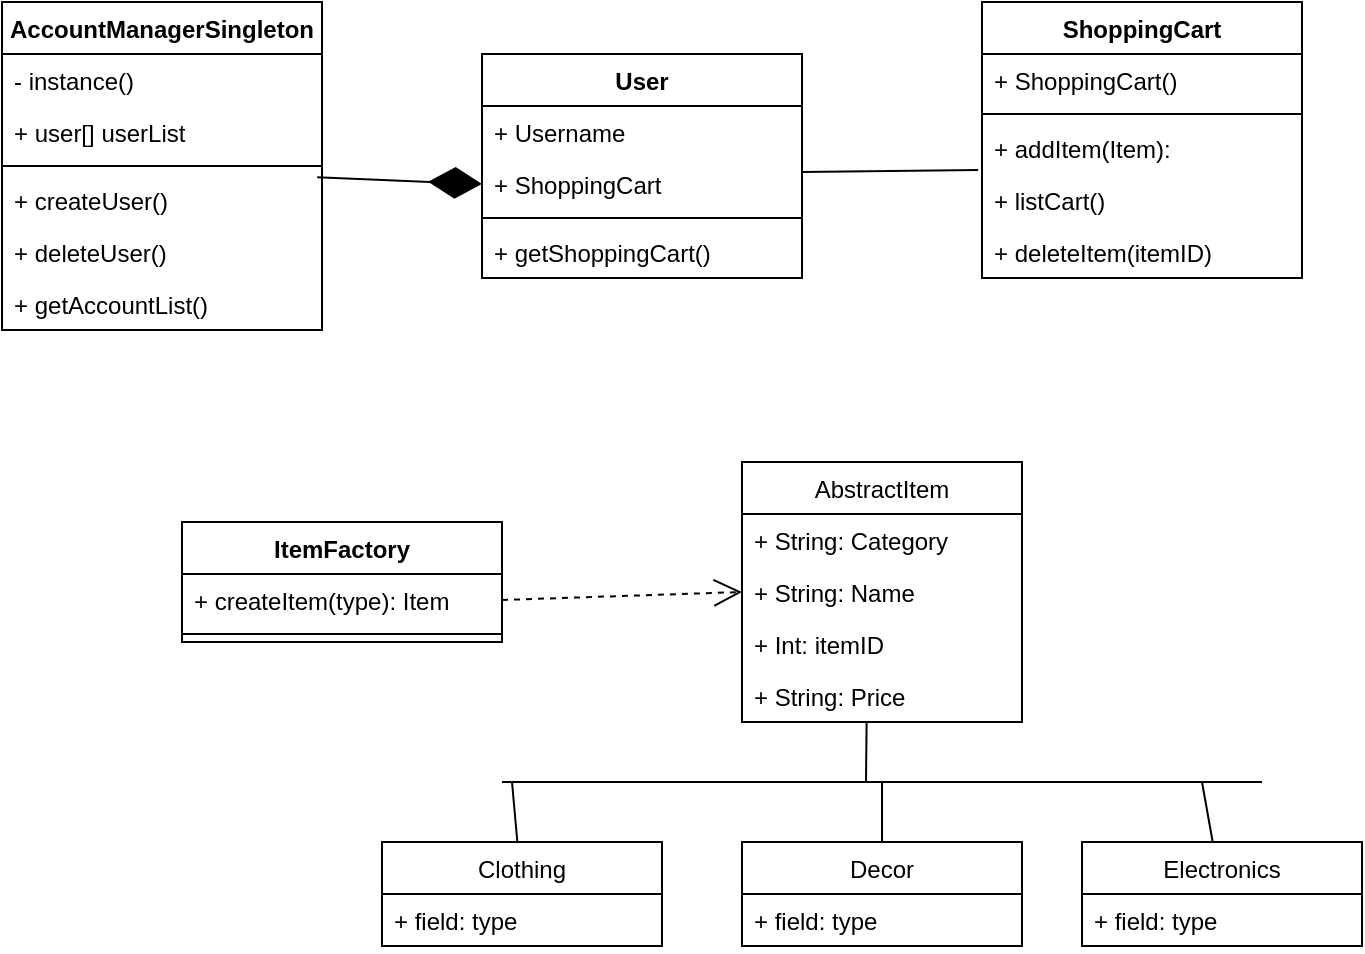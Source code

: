 <mxfile version="13.6.9" type="device"><diagram id="Yf25XbdPwTIY5lXAREQd" name="Page-1"><mxGraphModel dx="1186" dy="676" grid="1" gridSize="10" guides="1" tooltips="1" connect="1" arrows="1" fold="1" page="1" pageScale="1" pageWidth="850" pageHeight="1100" math="0" shadow="0"><root><mxCell id="0"/><mxCell id="1" parent="0"/><mxCell id="TLuwleG1_msLRQkjN-d9-16" value="" style="endArrow=open;endSize=12;dashed=1;html=1;exitX=1;exitY=0.5;exitDx=0;exitDy=0;entryX=0;entryY=0.5;entryDx=0;entryDy=0;" parent="1" source="TLuwleG1_msLRQkjN-d9-9" target="TLuwleG1_msLRQkjN-d9-14" edge="1"><mxGeometry width="160" relative="1" as="geometry"><mxPoint x="380" y="255" as="sourcePoint"/><mxPoint x="540" y="255" as="targetPoint"/></mxGeometry></mxCell><mxCell id="TLuwleG1_msLRQkjN-d9-17" value="Clothing" style="swimlane;fontStyle=0;childLayout=stackLayout;horizontal=1;startSize=26;fillColor=none;horizontalStack=0;resizeParent=1;resizeParentMax=0;resizeLast=0;collapsible=1;marginBottom=0;" parent="1" vertex="1"><mxGeometry x="320" y="470" width="140" height="52" as="geometry"/></mxCell><mxCell id="TLuwleG1_msLRQkjN-d9-18" value="+ field: type" style="text;strokeColor=none;fillColor=none;align=left;verticalAlign=top;spacingLeft=4;spacingRight=4;overflow=hidden;rotatable=0;points=[[0,0.5],[1,0.5]];portConstraint=eastwest;" parent="TLuwleG1_msLRQkjN-d9-17" vertex="1"><mxGeometry y="26" width="140" height="26" as="geometry"/></mxCell><mxCell id="TLuwleG1_msLRQkjN-d9-21" value="Decor" style="swimlane;fontStyle=0;childLayout=stackLayout;horizontal=1;startSize=26;fillColor=none;horizontalStack=0;resizeParent=1;resizeParentMax=0;resizeLast=0;collapsible=1;marginBottom=0;" parent="1" vertex="1"><mxGeometry x="500" y="470" width="140" height="52" as="geometry"/></mxCell><mxCell id="TLuwleG1_msLRQkjN-d9-22" value="+ field: type" style="text;strokeColor=none;fillColor=none;align=left;verticalAlign=top;spacingLeft=4;spacingRight=4;overflow=hidden;rotatable=0;points=[[0,0.5],[1,0.5]];portConstraint=eastwest;" parent="TLuwleG1_msLRQkjN-d9-21" vertex="1"><mxGeometry y="26" width="140" height="26" as="geometry"/></mxCell><mxCell id="TLuwleG1_msLRQkjN-d9-23" value="Electronics" style="swimlane;fontStyle=0;childLayout=stackLayout;horizontal=1;startSize=26;fillColor=none;horizontalStack=0;resizeParent=1;resizeParentMax=0;resizeLast=0;collapsible=1;marginBottom=0;" parent="1" vertex="1"><mxGeometry x="670" y="470" width="140" height="52" as="geometry"/></mxCell><mxCell id="TLuwleG1_msLRQkjN-d9-24" value="+ field: type" style="text;strokeColor=none;fillColor=none;align=left;verticalAlign=top;spacingLeft=4;spacingRight=4;overflow=hidden;rotatable=0;points=[[0,0.5],[1,0.5]];portConstraint=eastwest;" parent="TLuwleG1_msLRQkjN-d9-23" vertex="1"><mxGeometry y="26" width="140" height="26" as="geometry"/></mxCell><mxCell id="TLuwleG1_msLRQkjN-d9-25" value="" style="endArrow=none;html=1;" parent="1" edge="1"><mxGeometry width="50" height="50" relative="1" as="geometry"><mxPoint x="380" y="440" as="sourcePoint"/><mxPoint x="760" y="440" as="targetPoint"/></mxGeometry></mxCell><mxCell id="TLuwleG1_msLRQkjN-d9-26" value="" style="endArrow=none;html=1;" parent="1" source="TLuwleG1_msLRQkjN-d9-17" edge="1"><mxGeometry width="50" height="50" relative="1" as="geometry"><mxPoint x="230" y="580" as="sourcePoint"/><mxPoint x="385" y="440" as="targetPoint"/></mxGeometry></mxCell><mxCell id="TLuwleG1_msLRQkjN-d9-27" value="" style="endArrow=none;html=1;exitX=0.5;exitY=0;exitDx=0;exitDy=0;" parent="1" source="TLuwleG1_msLRQkjN-d9-21" edge="1"><mxGeometry width="50" height="50" relative="1" as="geometry"><mxPoint x="397.679" y="480" as="sourcePoint"/><mxPoint x="570" y="440" as="targetPoint"/></mxGeometry></mxCell><mxCell id="TLuwleG1_msLRQkjN-d9-28" value="" style="endArrow=none;html=1;" parent="1" source="TLuwleG1_msLRQkjN-d9-23" edge="1"><mxGeometry width="50" height="50" relative="1" as="geometry"><mxPoint x="407.679" y="490" as="sourcePoint"/><mxPoint x="730" y="440" as="targetPoint"/></mxGeometry></mxCell><mxCell id="TLuwleG1_msLRQkjN-d9-29" value="" style="endArrow=none;html=1;entryX=0.445;entryY=1.005;entryDx=0;entryDy=0;entryPerimeter=0;" parent="1" target="TLuwleG1_msLRQkjN-d9-15" edge="1"><mxGeometry width="50" height="50" relative="1" as="geometry"><mxPoint x="562" y="440" as="sourcePoint"/><mxPoint x="415" y="470" as="targetPoint"/></mxGeometry></mxCell><mxCell id="TLuwleG1_msLRQkjN-d9-12" value="AbstractItem" style="swimlane;fontStyle=0;childLayout=stackLayout;horizontal=1;startSize=26;fillColor=none;horizontalStack=0;resizeParent=1;resizeParentMax=0;resizeLast=0;collapsible=1;marginBottom=0;" parent="1" vertex="1"><mxGeometry x="500" y="280" width="140" height="130" as="geometry"/></mxCell><mxCell id="TLuwleG1_msLRQkjN-d9-13" value="+ String: Category" style="text;strokeColor=none;fillColor=none;align=left;verticalAlign=top;spacingLeft=4;spacingRight=4;overflow=hidden;rotatable=0;points=[[0,0.5],[1,0.5]];portConstraint=eastwest;" parent="TLuwleG1_msLRQkjN-d9-12" vertex="1"><mxGeometry y="26" width="140" height="26" as="geometry"/></mxCell><mxCell id="TLuwleG1_msLRQkjN-d9-14" value="+ String: Name" style="text;strokeColor=none;fillColor=none;align=left;verticalAlign=top;spacingLeft=4;spacingRight=4;overflow=hidden;rotatable=0;points=[[0,0.5],[1,0.5]];portConstraint=eastwest;" parent="TLuwleG1_msLRQkjN-d9-12" vertex="1"><mxGeometry y="52" width="140" height="26" as="geometry"/></mxCell><mxCell id="TLuwleG1_msLRQkjN-d9-33" value="+ Int: itemID" style="text;strokeColor=none;fillColor=none;align=left;verticalAlign=top;spacingLeft=4;spacingRight=4;overflow=hidden;rotatable=0;points=[[0,0.5],[1,0.5]];portConstraint=eastwest;" parent="TLuwleG1_msLRQkjN-d9-12" vertex="1"><mxGeometry y="78" width="140" height="26" as="geometry"/></mxCell><mxCell id="TLuwleG1_msLRQkjN-d9-15" value="+ String: Price" style="text;strokeColor=none;fillColor=none;align=left;verticalAlign=top;spacingLeft=4;spacingRight=4;overflow=hidden;rotatable=0;points=[[0,0.5],[1,0.5]];portConstraint=eastwest;" parent="TLuwleG1_msLRQkjN-d9-12" vertex="1"><mxGeometry y="104" width="140" height="26" as="geometry"/></mxCell><mxCell id="TLuwleG1_msLRQkjN-d9-8" value="ItemFactory" style="swimlane;fontStyle=1;align=center;verticalAlign=top;childLayout=stackLayout;horizontal=1;startSize=26;horizontalStack=0;resizeParent=1;resizeParentMax=0;resizeLast=0;collapsible=1;marginBottom=0;" parent="1" vertex="1"><mxGeometry x="220" y="310" width="160" height="60" as="geometry"/></mxCell><mxCell id="TLuwleG1_msLRQkjN-d9-9" value="+ createItem(type): Item" style="text;strokeColor=none;fillColor=none;align=left;verticalAlign=top;spacingLeft=4;spacingRight=4;overflow=hidden;rotatable=0;points=[[0,0.5],[1,0.5]];portConstraint=eastwest;" parent="TLuwleG1_msLRQkjN-d9-8" vertex="1"><mxGeometry y="26" width="160" height="26" as="geometry"/></mxCell><mxCell id="TLuwleG1_msLRQkjN-d9-10" value="" style="line;strokeWidth=1;fillColor=none;align=left;verticalAlign=middle;spacingTop=-1;spacingLeft=3;spacingRight=3;rotatable=0;labelPosition=right;points=[];portConstraint=eastwest;" parent="TLuwleG1_msLRQkjN-d9-8" vertex="1"><mxGeometry y="52" width="160" height="8" as="geometry"/></mxCell><mxCell id="Ct6D7t0dUEGG3D13MPhE-1" value="" style="endArrow=diamondThin;endFill=1;endSize=24;html=1;entryX=0;entryY=0.5;entryDx=0;entryDy=0;exitX=0.985;exitY=0.064;exitDx=0;exitDy=0;exitPerimeter=0;" edge="1" parent="1" source="Ct6D7t0dUEGG3D13MPhE-12" target="Ct6D7t0dUEGG3D13MPhE-4"><mxGeometry width="160" relative="1" as="geometry"><mxPoint x="340" y="145" as="sourcePoint"/><mxPoint x="500" y="145" as="targetPoint"/></mxGeometry></mxCell><mxCell id="Ct6D7t0dUEGG3D13MPhE-8" value="AccountManagerSingleton" style="swimlane;fontStyle=1;align=center;verticalAlign=top;childLayout=stackLayout;horizontal=1;startSize=26;horizontalStack=0;resizeParent=1;resizeParentMax=0;resizeLast=0;collapsible=1;marginBottom=0;" vertex="1" parent="1"><mxGeometry x="130" y="50" width="160" height="164" as="geometry"/></mxCell><mxCell id="Ct6D7t0dUEGG3D13MPhE-9" value="- instance()" style="text;strokeColor=none;fillColor=none;align=left;verticalAlign=top;spacingLeft=4;spacingRight=4;overflow=hidden;rotatable=0;points=[[0,0.5],[1,0.5]];portConstraint=eastwest;" vertex="1" parent="Ct6D7t0dUEGG3D13MPhE-8"><mxGeometry y="26" width="160" height="26" as="geometry"/></mxCell><mxCell id="Ct6D7t0dUEGG3D13MPhE-10" value="+ user[] userList" style="text;strokeColor=none;fillColor=none;align=left;verticalAlign=top;spacingLeft=4;spacingRight=4;overflow=hidden;rotatable=0;points=[[0,0.5],[1,0.5]];portConstraint=eastwest;" vertex="1" parent="Ct6D7t0dUEGG3D13MPhE-8"><mxGeometry y="52" width="160" height="26" as="geometry"/></mxCell><mxCell id="Ct6D7t0dUEGG3D13MPhE-11" value="" style="line;strokeWidth=1;fillColor=none;align=left;verticalAlign=middle;spacingTop=-1;spacingLeft=3;spacingRight=3;rotatable=0;labelPosition=right;points=[];portConstraint=eastwest;" vertex="1" parent="Ct6D7t0dUEGG3D13MPhE-8"><mxGeometry y="78" width="160" height="8" as="geometry"/></mxCell><mxCell id="Ct6D7t0dUEGG3D13MPhE-12" value="+ createUser()" style="text;strokeColor=none;fillColor=none;align=left;verticalAlign=top;spacingLeft=4;spacingRight=4;overflow=hidden;rotatable=0;points=[[0,0.5],[1,0.5]];portConstraint=eastwest;" vertex="1" parent="Ct6D7t0dUEGG3D13MPhE-8"><mxGeometry y="86" width="160" height="26" as="geometry"/></mxCell><mxCell id="Ct6D7t0dUEGG3D13MPhE-13" value="+ deleteUser()" style="text;strokeColor=none;fillColor=none;align=left;verticalAlign=top;spacingLeft=4;spacingRight=4;overflow=hidden;rotatable=0;points=[[0,0.5],[1,0.5]];portConstraint=eastwest;" vertex="1" parent="Ct6D7t0dUEGG3D13MPhE-8"><mxGeometry y="112" width="160" height="26" as="geometry"/></mxCell><mxCell id="Ct6D7t0dUEGG3D13MPhE-14" value="+ getAccountList()" style="text;strokeColor=none;fillColor=none;align=left;verticalAlign=top;spacingLeft=4;spacingRight=4;overflow=hidden;rotatable=0;points=[[0,0.5],[1,0.5]];portConstraint=eastwest;" vertex="1" parent="Ct6D7t0dUEGG3D13MPhE-8"><mxGeometry y="138" width="160" height="26" as="geometry"/></mxCell><mxCell id="Ct6D7t0dUEGG3D13MPhE-2" value="User" style="swimlane;fontStyle=1;align=center;verticalAlign=top;childLayout=stackLayout;horizontal=1;startSize=26;horizontalStack=0;resizeParent=1;resizeParentMax=0;resizeLast=0;collapsible=1;marginBottom=0;" vertex="1" parent="1"><mxGeometry x="370" y="76" width="160" height="112" as="geometry"/></mxCell><mxCell id="Ct6D7t0dUEGG3D13MPhE-3" value="+ Username" style="text;strokeColor=none;fillColor=none;align=left;verticalAlign=top;spacingLeft=4;spacingRight=4;overflow=hidden;rotatable=0;points=[[0,0.5],[1,0.5]];portConstraint=eastwest;" vertex="1" parent="Ct6D7t0dUEGG3D13MPhE-2"><mxGeometry y="26" width="160" height="26" as="geometry"/></mxCell><mxCell id="Ct6D7t0dUEGG3D13MPhE-4" value="+ ShoppingCart" style="text;strokeColor=none;fillColor=none;align=left;verticalAlign=top;spacingLeft=4;spacingRight=4;overflow=hidden;rotatable=0;points=[[0,0.5],[1,0.5]];portConstraint=eastwest;" vertex="1" parent="Ct6D7t0dUEGG3D13MPhE-2"><mxGeometry y="52" width="160" height="26" as="geometry"/></mxCell><mxCell id="Ct6D7t0dUEGG3D13MPhE-5" value="" style="line;strokeWidth=1;fillColor=none;align=left;verticalAlign=middle;spacingTop=-1;spacingLeft=3;spacingRight=3;rotatable=0;labelPosition=right;points=[];portConstraint=eastwest;" vertex="1" parent="Ct6D7t0dUEGG3D13MPhE-2"><mxGeometry y="78" width="160" height="8" as="geometry"/></mxCell><mxCell id="Ct6D7t0dUEGG3D13MPhE-7" value="+ getShoppingCart()" style="text;strokeColor=none;fillColor=none;align=left;verticalAlign=top;spacingLeft=4;spacingRight=4;overflow=hidden;rotatable=0;points=[[0,0.5],[1,0.5]];portConstraint=eastwest;" vertex="1" parent="Ct6D7t0dUEGG3D13MPhE-2"><mxGeometry y="86" width="160" height="26" as="geometry"/></mxCell><mxCell id="TLuwleG1_msLRQkjN-d9-1" value="ShoppingCart" style="swimlane;fontStyle=1;align=center;verticalAlign=top;childLayout=stackLayout;horizontal=1;startSize=26;horizontalStack=0;resizeParent=1;resizeParentMax=0;resizeLast=0;collapsible=1;marginBottom=0;" parent="1" vertex="1"><mxGeometry x="620" y="50" width="160" height="138" as="geometry"/></mxCell><mxCell id="TLuwleG1_msLRQkjN-d9-5" value="+ ShoppingCart()" style="text;strokeColor=none;fillColor=none;align=left;verticalAlign=top;spacingLeft=4;spacingRight=4;overflow=hidden;rotatable=0;points=[[0,0.5],[1,0.5]];portConstraint=eastwest;" parent="TLuwleG1_msLRQkjN-d9-1" vertex="1"><mxGeometry y="26" width="160" height="26" as="geometry"/></mxCell><mxCell id="TLuwleG1_msLRQkjN-d9-3" value="" style="line;strokeWidth=1;fillColor=none;align=left;verticalAlign=middle;spacingTop=-1;spacingLeft=3;spacingRight=3;rotatable=0;labelPosition=right;points=[];portConstraint=eastwest;" parent="TLuwleG1_msLRQkjN-d9-1" vertex="1"><mxGeometry y="52" width="160" height="8" as="geometry"/></mxCell><mxCell id="TLuwleG1_msLRQkjN-d9-30" value="+ addItem(Item):" style="text;strokeColor=none;fillColor=none;align=left;verticalAlign=top;spacingLeft=4;spacingRight=4;overflow=hidden;rotatable=0;points=[[0,0.5],[1,0.5]];portConstraint=eastwest;" parent="TLuwleG1_msLRQkjN-d9-1" vertex="1"><mxGeometry y="60" width="160" height="26" as="geometry"/></mxCell><mxCell id="TLuwleG1_msLRQkjN-d9-32" value="+ listCart()" style="text;strokeColor=none;fillColor=none;align=left;verticalAlign=top;spacingLeft=4;spacingRight=4;overflow=hidden;rotatable=0;points=[[0,0.5],[1,0.5]];portConstraint=eastwest;" parent="TLuwleG1_msLRQkjN-d9-1" vertex="1"><mxGeometry y="86" width="160" height="26" as="geometry"/></mxCell><mxCell id="TLuwleG1_msLRQkjN-d9-31" value="+ deleteItem(itemID)" style="text;strokeColor=none;fillColor=none;align=left;verticalAlign=top;spacingLeft=4;spacingRight=4;overflow=hidden;rotatable=0;points=[[0,0.5],[1,0.5]];portConstraint=eastwest;" parent="TLuwleG1_msLRQkjN-d9-1" vertex="1"><mxGeometry y="112" width="160" height="26" as="geometry"/></mxCell><mxCell id="Ct6D7t0dUEGG3D13MPhE-16" value="" style="endArrow=none;html=1;exitX=1;exitY=0.269;exitDx=0;exitDy=0;exitPerimeter=0;entryX=-0.012;entryY=-0.077;entryDx=0;entryDy=0;entryPerimeter=0;" edge="1" parent="1" source="Ct6D7t0dUEGG3D13MPhE-4" target="TLuwleG1_msLRQkjN-d9-32"><mxGeometry width="50" height="50" relative="1" as="geometry"><mxPoint x="560" y="240" as="sourcePoint"/><mxPoint x="610" y="190" as="targetPoint"/></mxGeometry></mxCell></root></mxGraphModel></diagram></mxfile>